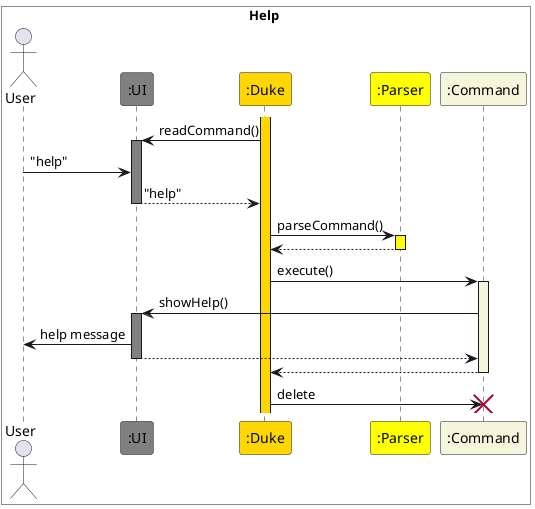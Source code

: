 @startuml Help
box Help #White
Actor User
participant ":UI" as UI #Gray
participant ":Duke" as Duke #Gold
participant ":Parser" as Parser #Yellow
participant ":Command" as Command #Beige
end box

activate Duke #Gold
Duke -> UI : readCommand()
activate UI #Gray
User -> UI : "help"
UI --> Duke : "help"
deactivate UI
Duke -> Parser : parseCommand()
activate Parser #Yellow
Parser --> Duke
deactivate Parser
Duke -> Command : execute()
activate Command #Beige
Command -> UI : showHelp()
activate UI #Gray
UI -> User : help message
UI --> Command
deactivate UI
Command --> Duke
deactivate Command
Duke -> Command : delete
destroy Command


@enduml